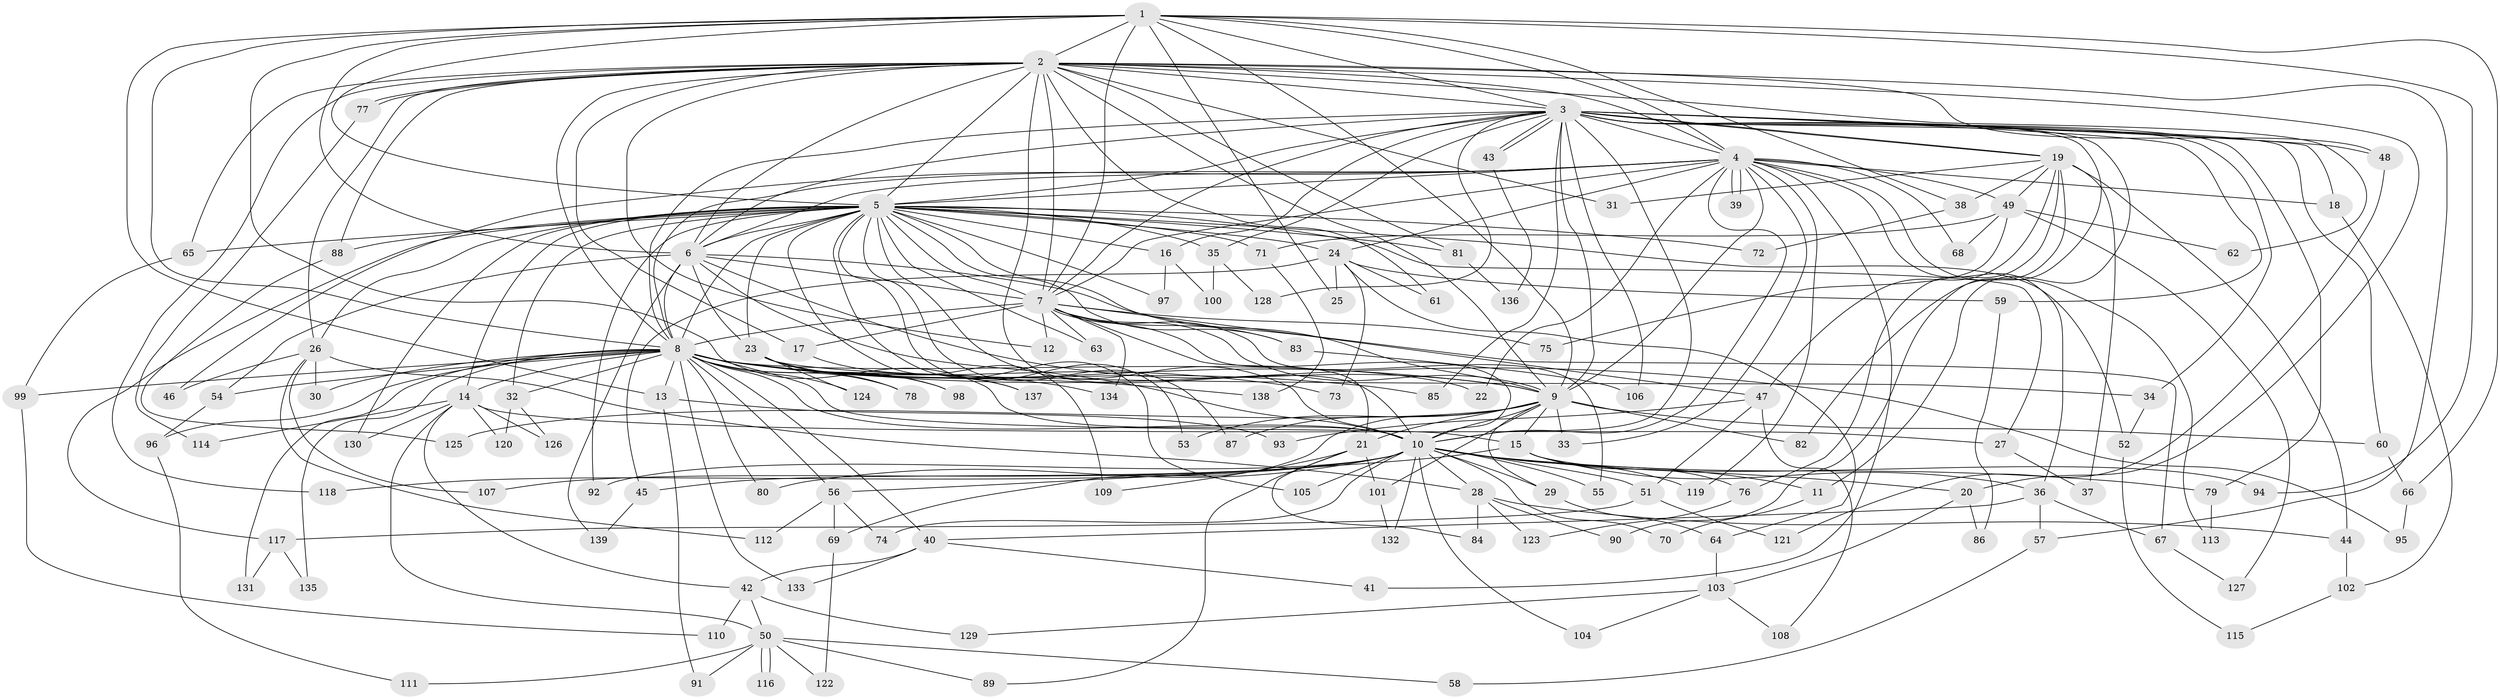 // coarse degree distribution, {13: 0.009433962264150943, 26: 0.009433962264150943, 22: 0.009433962264150943, 20: 0.009433962264150943, 32: 0.009433962264150943, 36: 0.009433962264150943, 18: 0.009433962264150943, 23: 0.009433962264150943, 2: 0.49056603773584906, 4: 0.09433962264150944, 14: 0.009433962264150943, 7: 0.03773584905660377, 3: 0.19811320754716982, 10: 0.009433962264150943, 6: 0.03773584905660377, 9: 0.009433962264150943, 5: 0.018867924528301886, 1: 0.018867924528301886}
// Generated by graph-tools (version 1.1) at 2025/51/02/27/25 19:51:49]
// undirected, 139 vertices, 303 edges
graph export_dot {
graph [start="1"]
  node [color=gray90,style=filled];
  1;
  2;
  3;
  4;
  5;
  6;
  7;
  8;
  9;
  10;
  11;
  12;
  13;
  14;
  15;
  16;
  17;
  18;
  19;
  20;
  21;
  22;
  23;
  24;
  25;
  26;
  27;
  28;
  29;
  30;
  31;
  32;
  33;
  34;
  35;
  36;
  37;
  38;
  39;
  40;
  41;
  42;
  43;
  44;
  45;
  46;
  47;
  48;
  49;
  50;
  51;
  52;
  53;
  54;
  55;
  56;
  57;
  58;
  59;
  60;
  61;
  62;
  63;
  64;
  65;
  66;
  67;
  68;
  69;
  70;
  71;
  72;
  73;
  74;
  75;
  76;
  77;
  78;
  79;
  80;
  81;
  82;
  83;
  84;
  85;
  86;
  87;
  88;
  89;
  90;
  91;
  92;
  93;
  94;
  95;
  96;
  97;
  98;
  99;
  100;
  101;
  102;
  103;
  104;
  105;
  106;
  107;
  108;
  109;
  110;
  111;
  112;
  113;
  114;
  115;
  116;
  117;
  118;
  119;
  120;
  121;
  122;
  123;
  124;
  125;
  126;
  127;
  128;
  129;
  130;
  131;
  132;
  133;
  134;
  135;
  136;
  137;
  138;
  139;
  1 -- 2;
  1 -- 3;
  1 -- 4;
  1 -- 5;
  1 -- 6;
  1 -- 7;
  1 -- 8;
  1 -- 9;
  1 -- 10;
  1 -- 13;
  1 -- 25;
  1 -- 38;
  1 -- 66;
  1 -- 94;
  2 -- 3;
  2 -- 4;
  2 -- 5;
  2 -- 6;
  2 -- 7;
  2 -- 8;
  2 -- 9;
  2 -- 10;
  2 -- 12;
  2 -- 17;
  2 -- 20;
  2 -- 26;
  2 -- 31;
  2 -- 48;
  2 -- 57;
  2 -- 61;
  2 -- 62;
  2 -- 65;
  2 -- 77;
  2 -- 77;
  2 -- 81;
  2 -- 88;
  2 -- 118;
  3 -- 4;
  3 -- 5;
  3 -- 6;
  3 -- 7;
  3 -- 8;
  3 -- 9;
  3 -- 10;
  3 -- 11;
  3 -- 16;
  3 -- 18;
  3 -- 19;
  3 -- 19;
  3 -- 34;
  3 -- 35;
  3 -- 43;
  3 -- 43;
  3 -- 48;
  3 -- 59;
  3 -- 60;
  3 -- 79;
  3 -- 82;
  3 -- 85;
  3 -- 106;
  3 -- 128;
  4 -- 5;
  4 -- 6;
  4 -- 7;
  4 -- 8;
  4 -- 9;
  4 -- 10;
  4 -- 18;
  4 -- 22;
  4 -- 24;
  4 -- 33;
  4 -- 36;
  4 -- 39;
  4 -- 39;
  4 -- 41;
  4 -- 46;
  4 -- 49;
  4 -- 68;
  4 -- 113;
  4 -- 119;
  5 -- 6;
  5 -- 7;
  5 -- 8;
  5 -- 9;
  5 -- 10;
  5 -- 14;
  5 -- 16;
  5 -- 23;
  5 -- 24;
  5 -- 26;
  5 -- 27;
  5 -- 32;
  5 -- 35;
  5 -- 52;
  5 -- 53;
  5 -- 63;
  5 -- 65;
  5 -- 71;
  5 -- 72;
  5 -- 81;
  5 -- 83;
  5 -- 87;
  5 -- 88;
  5 -- 92;
  5 -- 97;
  5 -- 105;
  5 -- 109;
  5 -- 117;
  5 -- 130;
  6 -- 7;
  6 -- 8;
  6 -- 9;
  6 -- 10;
  6 -- 23;
  6 -- 47;
  6 -- 54;
  6 -- 139;
  7 -- 8;
  7 -- 9;
  7 -- 10;
  7 -- 12;
  7 -- 17;
  7 -- 21;
  7 -- 55;
  7 -- 63;
  7 -- 67;
  7 -- 75;
  7 -- 83;
  7 -- 134;
  8 -- 9;
  8 -- 10;
  8 -- 13;
  8 -- 14;
  8 -- 15;
  8 -- 22;
  8 -- 30;
  8 -- 32;
  8 -- 40;
  8 -- 54;
  8 -- 56;
  8 -- 73;
  8 -- 78;
  8 -- 80;
  8 -- 85;
  8 -- 95;
  8 -- 96;
  8 -- 98;
  8 -- 99;
  8 -- 124;
  8 -- 131;
  8 -- 133;
  8 -- 134;
  8 -- 135;
  8 -- 138;
  9 -- 10;
  9 -- 15;
  9 -- 21;
  9 -- 29;
  9 -- 33;
  9 -- 53;
  9 -- 60;
  9 -- 69;
  9 -- 82;
  9 -- 87;
  9 -- 101;
  9 -- 125;
  10 -- 11;
  10 -- 20;
  10 -- 28;
  10 -- 29;
  10 -- 45;
  10 -- 51;
  10 -- 55;
  10 -- 70;
  10 -- 74;
  10 -- 79;
  10 -- 80;
  10 -- 92;
  10 -- 104;
  10 -- 105;
  10 -- 107;
  10 -- 118;
  10 -- 119;
  10 -- 132;
  11 -- 70;
  13 -- 91;
  13 -- 93;
  14 -- 27;
  14 -- 42;
  14 -- 50;
  14 -- 114;
  14 -- 120;
  14 -- 126;
  14 -- 130;
  15 -- 36;
  15 -- 56;
  15 -- 76;
  15 -- 94;
  16 -- 97;
  16 -- 100;
  17 -- 137;
  18 -- 102;
  19 -- 31;
  19 -- 37;
  19 -- 38;
  19 -- 44;
  19 -- 47;
  19 -- 49;
  19 -- 76;
  19 -- 90;
  20 -- 86;
  20 -- 103;
  21 -- 84;
  21 -- 89;
  21 -- 101;
  21 -- 109;
  23 -- 34;
  23 -- 78;
  23 -- 98;
  23 -- 124;
  23 -- 137;
  24 -- 25;
  24 -- 45;
  24 -- 59;
  24 -- 61;
  24 -- 64;
  24 -- 73;
  26 -- 28;
  26 -- 30;
  26 -- 46;
  26 -- 107;
  26 -- 112;
  27 -- 37;
  28 -- 44;
  28 -- 84;
  28 -- 90;
  28 -- 123;
  29 -- 64;
  32 -- 120;
  32 -- 126;
  34 -- 52;
  35 -- 100;
  35 -- 128;
  36 -- 40;
  36 -- 57;
  36 -- 67;
  38 -- 72;
  40 -- 41;
  40 -- 42;
  40 -- 133;
  42 -- 50;
  42 -- 110;
  42 -- 129;
  43 -- 136;
  44 -- 102;
  45 -- 139;
  47 -- 51;
  47 -- 93;
  47 -- 108;
  48 -- 121;
  49 -- 62;
  49 -- 68;
  49 -- 71;
  49 -- 75;
  49 -- 127;
  50 -- 58;
  50 -- 89;
  50 -- 91;
  50 -- 111;
  50 -- 116;
  50 -- 116;
  50 -- 122;
  51 -- 117;
  51 -- 121;
  52 -- 115;
  54 -- 96;
  56 -- 69;
  56 -- 74;
  56 -- 112;
  57 -- 58;
  59 -- 86;
  60 -- 66;
  64 -- 103;
  65 -- 99;
  66 -- 95;
  67 -- 127;
  69 -- 122;
  71 -- 138;
  76 -- 123;
  77 -- 114;
  79 -- 113;
  81 -- 136;
  83 -- 106;
  88 -- 125;
  96 -- 111;
  99 -- 110;
  101 -- 132;
  102 -- 115;
  103 -- 104;
  103 -- 108;
  103 -- 129;
  117 -- 131;
  117 -- 135;
}
